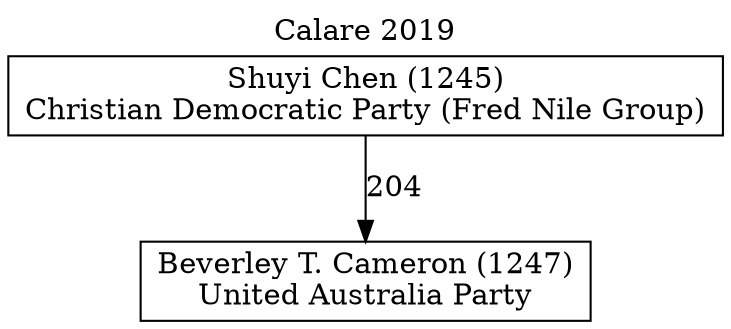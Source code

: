 // House preference flow
digraph "Beverley T. Cameron (1247)_Calare_2019" {
	graph [label="Calare 2019" labelloc=t mclimit=10]
	node [shape=box]
	"Beverley T. Cameron (1247)" [label="Beverley T. Cameron (1247)
United Australia Party"]
	"Shuyi Chen (1245)" [label="Shuyi Chen (1245)
Christian Democratic Party (Fred Nile Group)"]
	"Shuyi Chen (1245)" -> "Beverley T. Cameron (1247)" [label=204]
}
